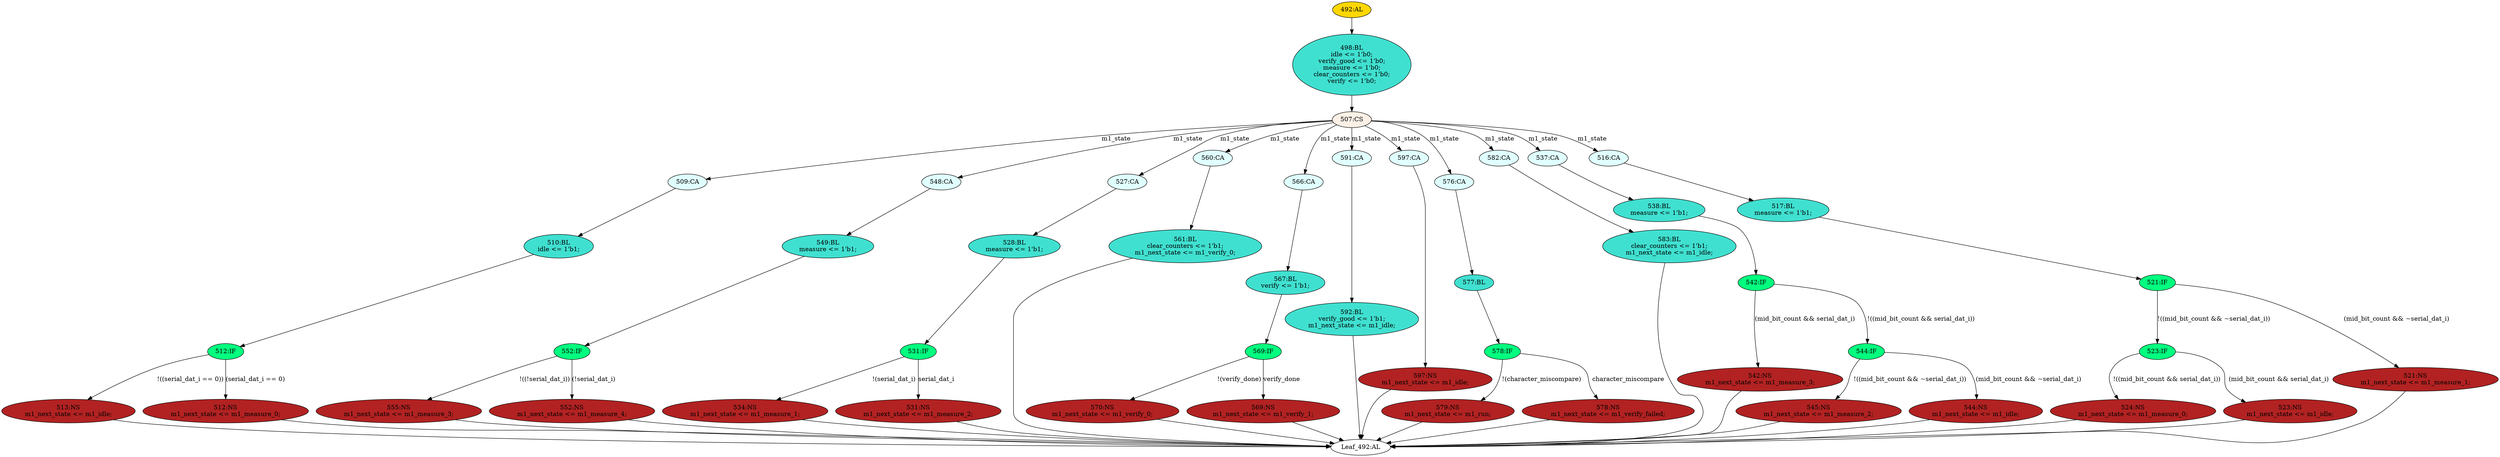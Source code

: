 strict digraph "" {
	node [label="\N"];
	"561:BL"	 [ast="<pyverilog.vparser.ast.Block object at 0x7f19debeba90>",
		fillcolor=turquoise,
		label="561:BL
clear_counters <= 1'b1;
m1_next_state <= m1_verify_0;",
		statements="[<pyverilog.vparser.ast.NonblockingSubstitution object at 0x7f19debeb790>, <pyverilog.vparser.ast.NonblockingSubstitution object \
at 0x7f19debeb910>]",
		style=filled,
		typ=Block];
	"Leaf_492:AL"	 [def_var="['verify', 'm1_next_state', 'clear_counters', 'idle', 'measure', 'verify_good']",
		label="Leaf_492:AL"];
	"561:BL" -> "Leaf_492:AL"	 [cond="[]",
		lineno=None];
	"521:IF"	 [ast="<pyverilog.vparser.ast.IfStatement object at 0x7f19debebad0>",
		fillcolor=springgreen,
		label="521:IF",
		statements="[]",
		style=filled,
		typ=IfStatement];
	"523:IF"	 [ast="<pyverilog.vparser.ast.IfStatement object at 0x7f19debebb10>",
		fillcolor=springgreen,
		label="523:IF",
		statements="[]",
		style=filled,
		typ=IfStatement];
	"521:IF" -> "523:IF"	 [cond="['mid_bit_count', 'serial_dat_i']",
		label="!((mid_bit_count && ~serial_dat_i))",
		lineno=521];
	"521:NS"	 [ast="<pyverilog.vparser.ast.NonblockingSubstitution object at 0x7f19debebfd0>",
		fillcolor=firebrick,
		label="521:NS
m1_next_state <= m1_measure_1;",
		statements="[<pyverilog.vparser.ast.NonblockingSubstitution object at 0x7f19debebfd0>]",
		style=filled,
		typ=NonblockingSubstitution];
	"521:IF" -> "521:NS"	 [cond="['mid_bit_count', 'serial_dat_i']",
		label="(mid_bit_count && ~serial_dat_i)",
		lineno=521];
	"534:NS"	 [ast="<pyverilog.vparser.ast.NonblockingSubstitution object at 0x7f19debec2d0>",
		fillcolor=firebrick,
		label="534:NS
m1_next_state <= m1_measure_1;",
		statements="[<pyverilog.vparser.ast.NonblockingSubstitution object at 0x7f19debec2d0>]",
		style=filled,
		typ=NonblockingSubstitution];
	"534:NS" -> "Leaf_492:AL"	 [cond="[]",
		lineno=None];
	"592:BL"	 [ast="<pyverilog.vparser.ast.Block object at 0x7f19debec750>",
		fillcolor=turquoise,
		label="592:BL
verify_good <= 1'b1;
m1_next_state <= m1_idle;",
		statements="[<pyverilog.vparser.ast.NonblockingSubstitution object at 0x7f19debec490>, <pyverilog.vparser.ast.NonblockingSubstitution object \
at 0x7f19debec5d0>]",
		style=filled,
		typ=Block];
	"592:BL" -> "Leaf_492:AL"	 [cond="[]",
		lineno=None];
	"528:BL"	 [ast="<pyverilog.vparser.ast.Block object at 0x7f19debec8d0>",
		fillcolor=turquoise,
		label="528:BL
measure <= 1'b1;",
		statements="[<pyverilog.vparser.ast.NonblockingSubstitution object at 0x7f19debec790>]",
		style=filled,
		typ=Block];
	"531:IF"	 [ast="<pyverilog.vparser.ast.IfStatement object at 0x7f19debec910>",
		fillcolor=springgreen,
		label="531:IF",
		statements="[]",
		style=filled,
		typ=IfStatement];
	"528:BL" -> "531:IF"	 [cond="[]",
		lineno=None];
	"545:NS"	 [ast="<pyverilog.vparser.ast.NonblockingSubstitution object at 0x7f19debeddd0>",
		fillcolor=firebrick,
		label="545:NS
m1_next_state <= m1_measure_2;",
		statements="[<pyverilog.vparser.ast.NonblockingSubstitution object at 0x7f19debeddd0>]",
		style=filled,
		typ=NonblockingSubstitution];
	"545:NS" -> "Leaf_492:AL"	 [cond="[]",
		lineno=None];
	"509:CA"	 [ast="<pyverilog.vparser.ast.Case object at 0x7f19debecb90>",
		fillcolor=lightcyan,
		label="509:CA",
		statements="[]",
		style=filled,
		typ=Case];
	"510:BL"	 [ast="<pyverilog.vparser.ast.Block object at 0x7f19debecc10>",
		fillcolor=turquoise,
		label="510:BL
idle <= 1'b1;",
		statements="[<pyverilog.vparser.ast.NonblockingSubstitution object at 0x7f19debecc50>]",
		style=filled,
		typ=Block];
	"509:CA" -> "510:BL"	 [cond="[]",
		lineno=None];
	"549:BL"	 [ast="<pyverilog.vparser.ast.Block object at 0x7f19debed390>",
		fillcolor=turquoise,
		label="549:BL
measure <= 1'b1;",
		statements="[<pyverilog.vparser.ast.NonblockingSubstitution object at 0x7f19debed250>]",
		style=filled,
		typ=Block];
	"552:IF"	 [ast="<pyverilog.vparser.ast.IfStatement object at 0x7f19debed3d0>",
		fillcolor=springgreen,
		label="552:IF",
		statements="[]",
		style=filled,
		typ=IfStatement];
	"549:BL" -> "552:IF"	 [cond="[]",
		lineno=None];
	"548:CA"	 [ast="<pyverilog.vparser.ast.Case object at 0x7f19debed850>",
		fillcolor=lightcyan,
		label="548:CA",
		statements="[]",
		style=filled,
		typ=Case];
	"548:CA" -> "549:BL"	 [cond="[]",
		lineno=None];
	"577:BL"	 [ast="<pyverilog.vparser.ast.Block object at 0x7f19debed910>",
		fillcolor=turquoise,
		label="577:BL",
		statements="[]",
		style=filled,
		typ=Block];
	"578:IF"	 [ast="<pyverilog.vparser.ast.IfStatement object at 0x7f19debed950>",
		fillcolor=springgreen,
		label="578:IF",
		statements="[]",
		style=filled,
		typ=IfStatement];
	"577:BL" -> "578:IF"	 [cond="[]",
		lineno=None];
	"542:IF"	 [ast="<pyverilog.vparser.ast.IfStatement object at 0x7f19debedd50>",
		fillcolor=springgreen,
		label="542:IF",
		statements="[]",
		style=filled,
		typ=IfStatement];
	"542:NS"	 [ast="<pyverilog.vparser.ast.NonblockingSubstitution object at 0x7f19debf52d0>",
		fillcolor=firebrick,
		label="542:NS
m1_next_state <= m1_measure_3;",
		statements="[<pyverilog.vparser.ast.NonblockingSubstitution object at 0x7f19debf52d0>]",
		style=filled,
		typ=NonblockingSubstitution];
	"542:IF" -> "542:NS"	 [cond="['mid_bit_count', 'serial_dat_i']",
		label="(mid_bit_count && serial_dat_i)",
		lineno=542];
	"544:IF"	 [ast="<pyverilog.vparser.ast.IfStatement object at 0x7f19debedd90>",
		fillcolor=springgreen,
		label="544:IF",
		statements="[]",
		style=filled,
		typ=IfStatement];
	"542:IF" -> "544:IF"	 [cond="['mid_bit_count', 'serial_dat_i']",
		label="!((mid_bit_count && serial_dat_i))",
		lineno=542];
	"513:NS"	 [ast="<pyverilog.vparser.ast.NonblockingSubstitution object at 0x7f19debecdd0>",
		fillcolor=firebrick,
		label="513:NS
m1_next_state <= m1_idle;",
		statements="[<pyverilog.vparser.ast.NonblockingSubstitution object at 0x7f19debecdd0>]",
		style=filled,
		typ=NonblockingSubstitution];
	"513:NS" -> "Leaf_492:AL"	 [cond="[]",
		lineno=None];
	"583:BL"	 [ast="<pyverilog.vparser.ast.Block object at 0x7f19debf58d0>",
		fillcolor=turquoise,
		label="583:BL
clear_counters <= 1'b1;
m1_next_state <= m1_idle;",
		statements="[<pyverilog.vparser.ast.NonblockingSubstitution object at 0x7f19debf55d0>, <pyverilog.vparser.ast.NonblockingSubstitution object \
at 0x7f19debf5750>]",
		style=filled,
		typ=Block];
	"583:BL" -> "Leaf_492:AL"	 [cond="[]",
		lineno=None];
	"524:NS"	 [ast="<pyverilog.vparser.ast.NonblockingSubstitution object at 0x7f19debebb50>",
		fillcolor=firebrick,
		label="524:NS
m1_next_state <= m1_measure_0;",
		statements="[<pyverilog.vparser.ast.NonblockingSubstitution object at 0x7f19debebb50>]",
		style=filled,
		typ=NonblockingSubstitution];
	"523:IF" -> "524:NS"	 [cond="['mid_bit_count', 'serial_dat_i']",
		label="!((mid_bit_count && serial_dat_i))",
		lineno=523];
	"523:NS"	 [ast="<pyverilog.vparser.ast.NonblockingSubstitution object at 0x7f19debebd10>",
		fillcolor=firebrick,
		label="523:NS
m1_next_state <= m1_idle;",
		statements="[<pyverilog.vparser.ast.NonblockingSubstitution object at 0x7f19debebd10>]",
		style=filled,
		typ=NonblockingSubstitution];
	"523:IF" -> "523:NS"	 [cond="['mid_bit_count', 'serial_dat_i']",
		label="(mid_bit_count && serial_dat_i)",
		lineno=523];
	"570:NS"	 [ast="<pyverilog.vparser.ast.NonblockingSubstitution object at 0x7f19debf5910>",
		fillcolor=firebrick,
		label="570:NS
m1_next_state <= m1_verify_0;",
		statements="[<pyverilog.vparser.ast.NonblockingSubstitution object at 0x7f19debf5910>]",
		style=filled,
		typ=NonblockingSubstitution];
	"570:NS" -> "Leaf_492:AL"	 [cond="[]",
		lineno=None];
	"527:CA"	 [ast="<pyverilog.vparser.ast.Case object at 0x7f19debf5a90>",
		fillcolor=lightcyan,
		label="527:CA",
		statements="[]",
		style=filled,
		typ=Case];
	"527:CA" -> "528:BL"	 [cond="[]",
		lineno=None];
	"560:CA"	 [ast="<pyverilog.vparser.ast.Case object at 0x7f19debf5b50>",
		fillcolor=lightcyan,
		label="560:CA",
		statements="[]",
		style=filled,
		typ=Case];
	"560:CA" -> "561:BL"	 [cond="[]",
		lineno=None];
	"538:BL"	 [ast="<pyverilog.vparser.ast.Block object at 0x7f19debf5d50>",
		fillcolor=turquoise,
		label="538:BL
measure <= 1'b1;",
		statements="[<pyverilog.vparser.ast.NonblockingSubstitution object at 0x7f19debf5c10>]",
		style=filled,
		typ=Block];
	"538:BL" -> "542:IF"	 [cond="[]",
		lineno=None];
	"579:NS"	 [ast="<pyverilog.vparser.ast.NonblockingSubstitution object at 0x7f19debed990>",
		fillcolor=firebrick,
		label="579:NS
m1_next_state <= m1_run;",
		statements="[<pyverilog.vparser.ast.NonblockingSubstitution object at 0x7f19debed990>]",
		style=filled,
		typ=NonblockingSubstitution];
	"578:IF" -> "579:NS"	 [cond="['character_miscompare']",
		label="!(character_miscompare)",
		lineno=578];
	"578:NS"	 [ast="<pyverilog.vparser.ast.NonblockingSubstitution object at 0x7f19debedb10>",
		fillcolor=firebrick,
		label="578:NS
m1_next_state <= m1_verify_failed;",
		statements="[<pyverilog.vparser.ast.NonblockingSubstitution object at 0x7f19debedb10>]",
		style=filled,
		typ=NonblockingSubstitution];
	"578:IF" -> "578:NS"	 [cond="['character_miscompare']",
		label=character_miscompare,
		lineno=578];
	"531:NS"	 [ast="<pyverilog.vparser.ast.NonblockingSubstitution object at 0x7f19debec950>",
		fillcolor=firebrick,
		label="531:NS
m1_next_state <= m1_measure_2;",
		statements="[<pyverilog.vparser.ast.NonblockingSubstitution object at 0x7f19debec950>]",
		style=filled,
		typ=NonblockingSubstitution];
	"531:NS" -> "Leaf_492:AL"	 [cond="[]",
		lineno=None];
	"498:BL"	 [ast="<pyverilog.vparser.ast.Block object at 0x7f19debfe450>",
		fillcolor=turquoise,
		label="498:BL
idle <= 1'b0;
verify_good <= 1'b0;
measure <= 1'b0;
clear_counters <= 1'b0;
verify <= 1'b0;",
		statements="[<pyverilog.vparser.ast.NonblockingSubstitution object at 0x7f19debf5d90>, <pyverilog.vparser.ast.NonblockingSubstitution object \
at 0x7f19debf5ed0>, <pyverilog.vparser.ast.NonblockingSubstitution object at 0x7f19debfe050>, <pyverilog.vparser.ast.NonblockingSubstitution \
object at 0x7f19debfe190>, <pyverilog.vparser.ast.NonblockingSubstitution object at 0x7f19debfe310>]",
		style=filled,
		typ=Block];
	"507:CS"	 [ast="<pyverilog.vparser.ast.CaseStatement object at 0x7f19debfe4d0>",
		fillcolor=linen,
		label="507:CS",
		statements="[]",
		style=filled,
		typ=CaseStatement];
	"498:BL" -> "507:CS"	 [cond="[]",
		lineno=None];
	"555:NS"	 [ast="<pyverilog.vparser.ast.NonblockingSubstitution object at 0x7f19debed410>",
		fillcolor=firebrick,
		label="555:NS
m1_next_state <= m1_measure_3;",
		statements="[<pyverilog.vparser.ast.NonblockingSubstitution object at 0x7f19debed410>]",
		style=filled,
		typ=NonblockingSubstitution];
	"552:IF" -> "555:NS"	 [cond="['serial_dat_i']",
		label="!((!serial_dat_i))",
		lineno=552];
	"552:NS"	 [ast="<pyverilog.vparser.ast.NonblockingSubstitution object at 0x7f19debed5d0>",
		fillcolor=firebrick,
		label="552:NS
m1_next_state <= m1_measure_4;",
		statements="[<pyverilog.vparser.ast.NonblockingSubstitution object at 0x7f19debed5d0>]",
		style=filled,
		typ=NonblockingSubstitution];
	"552:IF" -> "552:NS"	 [cond="['serial_dat_i']",
		label="(!serial_dat_i)",
		lineno=552];
	"579:NS" -> "Leaf_492:AL"	 [cond="[]",
		lineno=None];
	"566:CA"	 [ast="<pyverilog.vparser.ast.Case object at 0x7f19debfe910>",
		fillcolor=lightcyan,
		label="566:CA",
		statements="[]",
		style=filled,
		typ=Case];
	"567:BL"	 [ast="<pyverilog.vparser.ast.Block object at 0x7f19debfe990>",
		fillcolor=turquoise,
		label="567:BL
verify <= 1'b1;",
		statements="[<pyverilog.vparser.ast.NonblockingSubstitution object at 0x7f19debfe9d0>]",
		style=filled,
		typ=Block];
	"566:CA" -> "567:BL"	 [cond="[]",
		lineno=None];
	"512:IF"	 [ast="<pyverilog.vparser.ast.IfStatement object at 0x7f19debecd90>",
		fillcolor=springgreen,
		label="512:IF",
		statements="[]",
		style=filled,
		typ=IfStatement];
	"512:IF" -> "513:NS"	 [cond="['serial_dat_i']",
		label="!((serial_dat_i == 0))",
		lineno=512];
	"512:NS"	 [ast="<pyverilog.vparser.ast.NonblockingSubstitution object at 0x7f19debecf50>",
		fillcolor=firebrick,
		label="512:NS
m1_next_state <= m1_measure_0;",
		statements="[<pyverilog.vparser.ast.NonblockingSubstitution object at 0x7f19debecf50>]",
		style=filled,
		typ=NonblockingSubstitution];
	"512:IF" -> "512:NS"	 [cond="['serial_dat_i']",
		label="(serial_dat_i == 0)",
		lineno=512];
	"542:NS" -> "Leaf_492:AL"	 [cond="[]",
		lineno=None];
	"569:IF"	 [ast="<pyverilog.vparser.ast.IfStatement object at 0x7f19debfeb50>",
		fillcolor=springgreen,
		label="569:IF",
		statements="[]",
		style=filled,
		typ=IfStatement];
	"567:BL" -> "569:IF"	 [cond="[]",
		lineno=None];
	"521:NS" -> "Leaf_492:AL"	 [cond="[]",
		lineno=None];
	"555:NS" -> "Leaf_492:AL"	 [cond="[]",
		lineno=None];
	"591:CA"	 [ast="<pyverilog.vparser.ast.Case object at 0x7f19debfef10>",
		fillcolor=lightcyan,
		label="591:CA",
		statements="[]",
		style=filled,
		typ=Case];
	"591:CA" -> "592:BL"	 [cond="[]",
		lineno=None];
	"569:IF" -> "570:NS"	 [cond="['verify_done']",
		label="!(verify_done)",
		lineno=569];
	"569:NS"	 [ast="<pyverilog.vparser.ast.NonblockingSubstitution object at 0x7f19debfeb90>",
		fillcolor=firebrick,
		label="569:NS
m1_next_state <= m1_verify_1;",
		statements="[<pyverilog.vparser.ast.NonblockingSubstitution object at 0x7f19debfeb90>]",
		style=filled,
		typ=NonblockingSubstitution];
	"569:IF" -> "569:NS"	 [cond="['verify_done']",
		label=verify_done,
		lineno=569];
	"597:CA"	 [ast="<pyverilog.vparser.ast.Case object at 0x7f19debfefd0>",
		fillcolor=lightcyan,
		label="597:CA",
		statements="[]",
		style=filled,
		typ=Case];
	"597:NS"	 [ast="<pyverilog.vparser.ast.NonblockingSubstitution object at 0x7f19dec06050>",
		fillcolor=firebrick,
		label="597:NS
m1_next_state <= m1_idle;",
		statements="[<pyverilog.vparser.ast.NonblockingSubstitution object at 0x7f19dec06050>]",
		style=filled,
		typ=NonblockingSubstitution];
	"597:CA" -> "597:NS"	 [cond="[]",
		lineno=None];
	"492:AL"	 [ast="<pyverilog.vparser.ast.Always object at 0x7f19dec061d0>",
		clk_sens=False,
		fillcolor=gold,
		label="492:AL",
		sens="['m1_state', 'mid_bit_count', 'serial_dat_i', 'verify_done', 'character_miscompare']",
		statements="[]",
		style=filled,
		typ=Always,
		use_var="['m1_state', 'verify_done', 'character_miscompare', 'serial_dat_i', 'mid_bit_count']"];
	"492:AL" -> "498:BL"	 [cond="[]",
		lineno=None];
	"576:CA"	 [ast="<pyverilog.vparser.ast.Case object at 0x7f19debfed50>",
		fillcolor=lightcyan,
		label="576:CA",
		statements="[]",
		style=filled,
		typ=Case];
	"576:CA" -> "577:BL"	 [cond="[]",
		lineno=None];
	"524:NS" -> "Leaf_492:AL"	 [cond="[]",
		lineno=None];
	"523:NS" -> "Leaf_492:AL"	 [cond="[]",
		lineno=None];
	"517:BL"	 [ast="<pyverilog.vparser.ast.Block object at 0x7f19debfe650>",
		fillcolor=turquoise,
		label="517:BL
measure <= 1'b1;",
		statements="[<pyverilog.vparser.ast.NonblockingSubstitution object at 0x7f19debfe690>]",
		style=filled,
		typ=Block];
	"517:BL" -> "521:IF"	 [cond="[]",
		lineno=None];
	"597:NS" -> "Leaf_492:AL"	 [cond="[]",
		lineno=None];
	"507:CS" -> "509:CA"	 [cond="['m1_state']",
		label=m1_state,
		lineno=507];
	"507:CS" -> "548:CA"	 [cond="['m1_state']",
		label=m1_state,
		lineno=507];
	"507:CS" -> "527:CA"	 [cond="['m1_state']",
		label=m1_state,
		lineno=507];
	"507:CS" -> "560:CA"	 [cond="['m1_state']",
		label=m1_state,
		lineno=507];
	"507:CS" -> "566:CA"	 [cond="['m1_state']",
		label=m1_state,
		lineno=507];
	"507:CS" -> "591:CA"	 [cond="['m1_state']",
		label=m1_state,
		lineno=507];
	"507:CS" -> "597:CA"	 [cond="['m1_state']",
		label=m1_state,
		lineno=507];
	"507:CS" -> "576:CA"	 [cond="['m1_state']",
		label=m1_state,
		lineno=507];
	"582:CA"	 [ast="<pyverilog.vparser.ast.Case object at 0x7f19debfee10>",
		fillcolor=lightcyan,
		label="582:CA",
		statements="[]",
		style=filled,
		typ=Case];
	"507:CS" -> "582:CA"	 [cond="['m1_state']",
		label=m1_state,
		lineno=507];
	"537:CA"	 [ast="<pyverilog.vparser.ast.Case object at 0x7f19debfe810>",
		fillcolor=lightcyan,
		label="537:CA",
		statements="[]",
		style=filled,
		typ=Case];
	"507:CS" -> "537:CA"	 [cond="['m1_state']",
		label=m1_state,
		lineno=507];
	"516:CA"	 [ast="<pyverilog.vparser.ast.Case object at 0x7f19debfe590>",
		fillcolor=lightcyan,
		label="516:CA",
		statements="[]",
		style=filled,
		typ=Case];
	"507:CS" -> "516:CA"	 [cond="['m1_state']",
		label=m1_state,
		lineno=507];
	"552:NS" -> "Leaf_492:AL"	 [cond="[]",
		lineno=None];
	"544:IF" -> "545:NS"	 [cond="['mid_bit_count', 'serial_dat_i']",
		label="!((mid_bit_count && ~serial_dat_i))",
		lineno=544];
	"544:NS"	 [ast="<pyverilog.vparser.ast.NonblockingSubstitution object at 0x7f19debedf90>",
		fillcolor=firebrick,
		label="544:NS
m1_next_state <= m1_idle;",
		statements="[<pyverilog.vparser.ast.NonblockingSubstitution object at 0x7f19debedf90>]",
		style=filled,
		typ=NonblockingSubstitution];
	"544:IF" -> "544:NS"	 [cond="['mid_bit_count', 'serial_dat_i']",
		label="(mid_bit_count && ~serial_dat_i)",
		lineno=544];
	"582:CA" -> "583:BL"	 [cond="[]",
		lineno=None];
	"510:BL" -> "512:IF"	 [cond="[]",
		lineno=None];
	"531:IF" -> "534:NS"	 [cond="['serial_dat_i']",
		label="!(serial_dat_i)",
		lineno=531];
	"531:IF" -> "531:NS"	 [cond="['serial_dat_i']",
		label=serial_dat_i,
		lineno=531];
	"578:NS" -> "Leaf_492:AL"	 [cond="[]",
		lineno=None];
	"544:NS" -> "Leaf_492:AL"	 [cond="[]",
		lineno=None];
	"537:CA" -> "538:BL"	 [cond="[]",
		lineno=None];
	"569:NS" -> "Leaf_492:AL"	 [cond="[]",
		lineno=None];
	"516:CA" -> "517:BL"	 [cond="[]",
		lineno=None];
	"512:NS" -> "Leaf_492:AL"	 [cond="[]",
		lineno=None];
}

